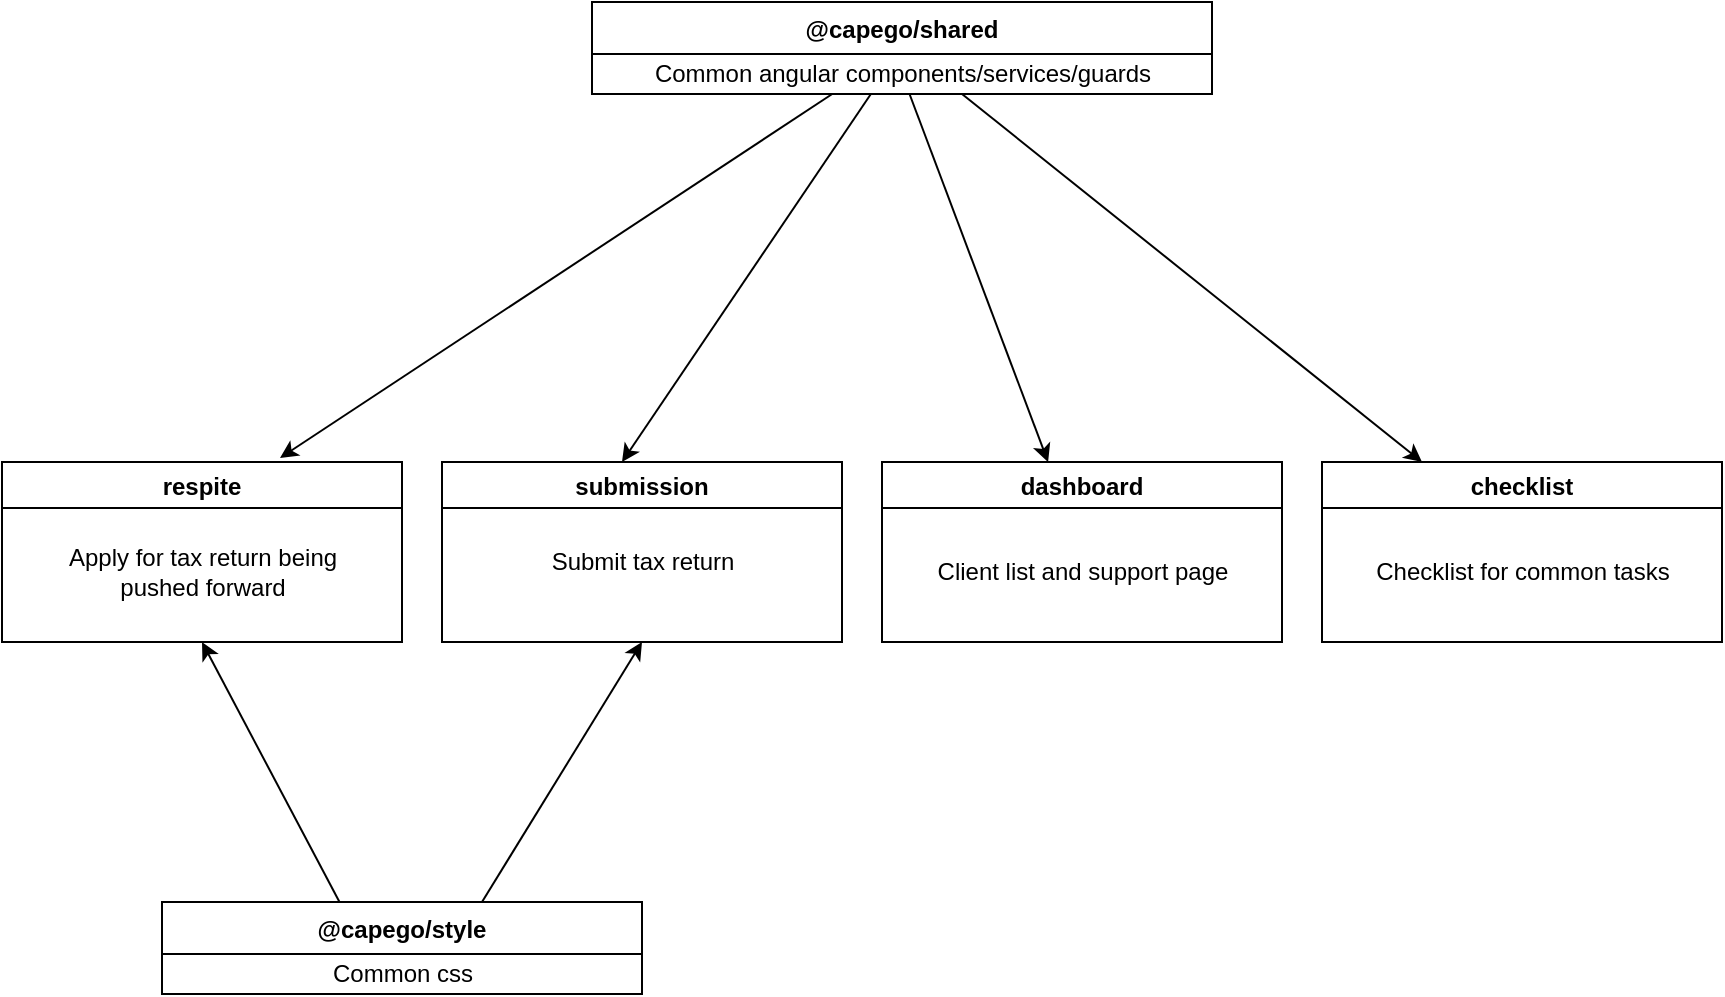 <mxfile version="14.8.0" type="github">
  <diagram name="Page-1" id="6133507b-19e7-1e82-6fc7-422aa6c4b21f">
    <mxGraphModel dx="1508" dy="1004" grid="1" gridSize="10" guides="1" tooltips="1" connect="1" arrows="1" fold="1" page="1" pageScale="1" pageWidth="1100" pageHeight="850" background="none" math="0" shadow="0">
      <root>
        <mxCell id="0" />
        <mxCell id="1" parent="0" />
        <mxCell id="Hb9slEdmjFOCAN-BXh2K-1" value="respite" style="swimlane;" vertex="1" parent="1">
          <mxGeometry x="100" y="280" width="200" height="90" as="geometry" />
        </mxCell>
        <mxCell id="Hb9slEdmjFOCAN-BXh2K-2" value="Apply for tax return being &lt;br&gt;pushed forward" style="text;html=1;align=center;verticalAlign=middle;resizable=0;points=[];autosize=1;strokeColor=none;" vertex="1" parent="Hb9slEdmjFOCAN-BXh2K-1">
          <mxGeometry x="25" y="40" width="150" height="30" as="geometry" />
        </mxCell>
        <mxCell id="Hb9slEdmjFOCAN-BXh2K-3" value="submission" style="swimlane;" vertex="1" parent="1">
          <mxGeometry x="320" y="280" width="200" height="90" as="geometry" />
        </mxCell>
        <mxCell id="Hb9slEdmjFOCAN-BXh2K-4" value="Submit tax return" style="text;html=1;align=center;verticalAlign=middle;resizable=0;points=[];autosize=1;strokeColor=none;" vertex="1" parent="Hb9slEdmjFOCAN-BXh2K-3">
          <mxGeometry x="45" y="40" width="110" height="20" as="geometry" />
        </mxCell>
        <mxCell id="Hb9slEdmjFOCAN-BXh2K-5" value="dashboard" style="swimlane;" vertex="1" parent="1">
          <mxGeometry x="540" y="280" width="200" height="90" as="geometry" />
        </mxCell>
        <mxCell id="Hb9slEdmjFOCAN-BXh2K-6" value="Client list and support page" style="text;html=1;align=center;verticalAlign=middle;resizable=0;points=[];autosize=1;strokeColor=none;" vertex="1" parent="Hb9slEdmjFOCAN-BXh2K-5">
          <mxGeometry x="20" y="45" width="160" height="20" as="geometry" />
        </mxCell>
        <mxCell id="Hb9slEdmjFOCAN-BXh2K-7" value="@capego/shared" style="swimlane;fontStyle=1;childLayout=stackLayout;horizontal=1;startSize=26;horizontalStack=0;resizeParent=1;resizeParentMax=0;resizeLast=0;collapsible=1;marginBottom=0;" vertex="1" parent="1">
          <mxGeometry x="395" y="50" width="310" height="46" as="geometry" />
        </mxCell>
        <mxCell id="Hb9slEdmjFOCAN-BXh2K-25" value="Common angular components/services/guards&lt;br&gt;" style="text;html=1;align=center;verticalAlign=middle;resizable=0;points=[];autosize=1;strokeColor=none;" vertex="1" parent="Hb9slEdmjFOCAN-BXh2K-7">
          <mxGeometry y="26" width="310" height="20" as="geometry" />
        </mxCell>
        <mxCell id="Hb9slEdmjFOCAN-BXh2K-12" value="" style="endArrow=classic;html=1;entryX=0.695;entryY=-0.022;entryDx=0;entryDy=0;entryPerimeter=0;" edge="1" parent="1" source="Hb9slEdmjFOCAN-BXh2K-7" target="Hb9slEdmjFOCAN-BXh2K-1">
          <mxGeometry width="50" height="50" relative="1" as="geometry">
            <mxPoint x="420" y="190" as="sourcePoint" />
            <mxPoint x="280" y="210" as="targetPoint" />
          </mxGeometry>
        </mxCell>
        <mxCell id="Hb9slEdmjFOCAN-BXh2K-13" value="" style="endArrow=classic;html=1;entryX=0.45;entryY=0;entryDx=0;entryDy=0;entryPerimeter=0;" edge="1" parent="1" source="Hb9slEdmjFOCAN-BXh2K-7" target="Hb9slEdmjFOCAN-BXh2K-3">
          <mxGeometry width="50" height="50" relative="1" as="geometry">
            <mxPoint x="480" y="185.765" as="sourcePoint" />
            <mxPoint x="339" y="288.02" as="targetPoint" />
          </mxGeometry>
        </mxCell>
        <mxCell id="Hb9slEdmjFOCAN-BXh2K-14" value="" style="endArrow=classic;html=1;" edge="1" parent="1" source="Hb9slEdmjFOCAN-BXh2K-25" target="Hb9slEdmjFOCAN-BXh2K-5">
          <mxGeometry width="50" height="50" relative="1" as="geometry">
            <mxPoint x="550" y="136" as="sourcePoint" />
            <mxPoint x="670" y="239" as="targetPoint" />
          </mxGeometry>
        </mxCell>
        <mxCell id="Hb9slEdmjFOCAN-BXh2K-17" value="" style="endArrow=classic;html=1;exitX=0.215;exitY=0.01;exitDx=0;exitDy=0;exitPerimeter=0;entryX=0.5;entryY=1;entryDx=0;entryDy=0;" edge="1" parent="1" target="Hb9slEdmjFOCAN-BXh2K-1">
          <mxGeometry width="50" height="50" relative="1" as="geometry">
            <mxPoint x="268.75" y="500" as="sourcePoint" />
            <mxPoint x="150" y="379" as="targetPoint" />
          </mxGeometry>
        </mxCell>
        <mxCell id="Hb9slEdmjFOCAN-BXh2K-18" value="" style="endArrow=classic;html=1;exitX=0.5;exitY=0;exitDx=0;exitDy=0;entryX=0.5;entryY=1;entryDx=0;entryDy=0;" edge="1" parent="1" target="Hb9slEdmjFOCAN-BXh2K-3">
          <mxGeometry width="50" height="50" relative="1" as="geometry">
            <mxPoint x="340" y="500" as="sourcePoint" />
            <mxPoint x="340" y="380" as="targetPoint" />
          </mxGeometry>
        </mxCell>
        <mxCell id="Hb9slEdmjFOCAN-BXh2K-20" value="@capego/style" style="swimlane;fontStyle=1;childLayout=stackLayout;horizontal=1;startSize=26;horizontalStack=0;resizeParent=1;resizeParentMax=0;resizeLast=0;collapsible=1;marginBottom=0;" vertex="1" parent="1">
          <mxGeometry x="180" y="500" width="240" height="46" as="geometry" />
        </mxCell>
        <mxCell id="Hb9slEdmjFOCAN-BXh2K-27" value="Common css" style="text;html=1;align=center;verticalAlign=middle;resizable=0;points=[];autosize=1;strokeColor=none;" vertex="1" parent="Hb9slEdmjFOCAN-BXh2K-20">
          <mxGeometry y="26" width="240" height="20" as="geometry" />
        </mxCell>
        <mxCell id="Hb9slEdmjFOCAN-BXh2K-28" value="checklist" style="swimlane;" vertex="1" parent="1">
          <mxGeometry x="760" y="280" width="200" height="90" as="geometry" />
        </mxCell>
        <mxCell id="Hb9slEdmjFOCAN-BXh2K-29" value="Checklist for common tasks" style="text;html=1;align=center;verticalAlign=middle;resizable=0;points=[];autosize=1;strokeColor=none;" vertex="1" parent="Hb9slEdmjFOCAN-BXh2K-28">
          <mxGeometry x="20" y="45" width="160" height="20" as="geometry" />
        </mxCell>
        <mxCell id="Hb9slEdmjFOCAN-BXh2K-30" value="" style="endArrow=classic;html=1;entryX=0.25;entryY=0;entryDx=0;entryDy=0;" edge="1" parent="1" target="Hb9slEdmjFOCAN-BXh2K-28">
          <mxGeometry width="50" height="50" relative="1" as="geometry">
            <mxPoint x="580.002" y="96" as="sourcePoint" />
            <mxPoint x="668.537" y="280" as="targetPoint" />
          </mxGeometry>
        </mxCell>
      </root>
    </mxGraphModel>
  </diagram>
</mxfile>
